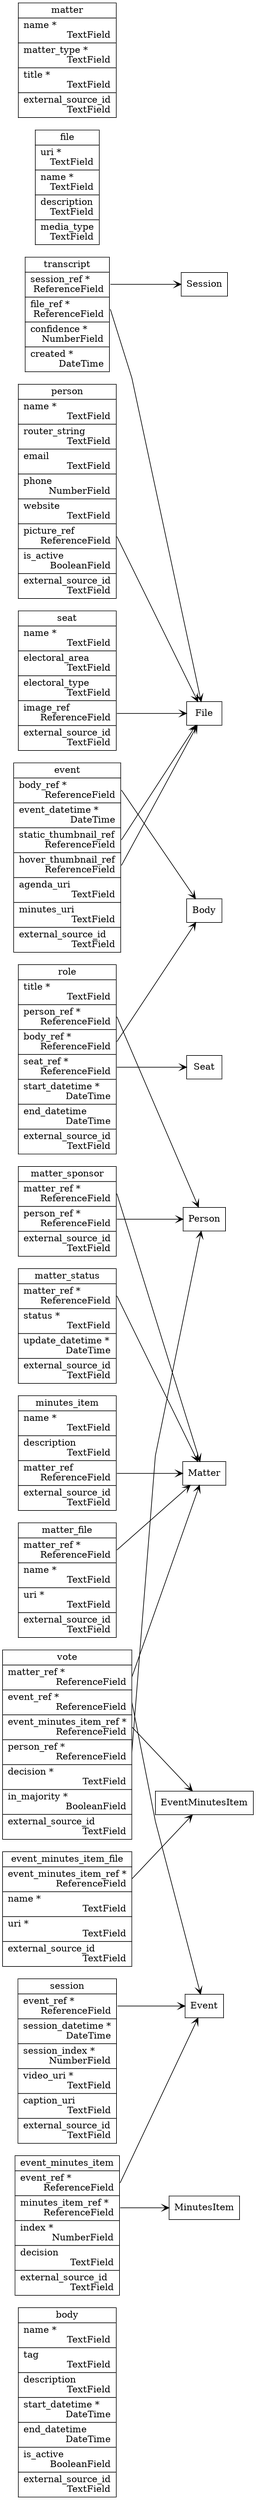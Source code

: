 // CDP Database Diagram
digraph {
	graph [bgcolor=transparent rankdir=LR splines=compound]
	node [fillcolor=white shape=record style=filled]
	edge [arrowhead=vee]
	body [label="body | name *\l  TextField\r|tag\l  TextField\r|description\l  TextField\r|start_datetime *\l  DateTime\r|end_datetime\l  DateTime\r|is_active\l  BooleanField\r|external_source_id\l  TextField\r"]
	event [label="event | <body_ref> body_ref *\l  ReferenceField\r|event_datetime *\l  DateTime\r|<static_thumbnail_ref> static_thumbnail_ref\l  ReferenceField\r|<hover_thumbnail_ref> hover_thumbnail_ref\l  ReferenceField\r|agenda_uri\l  TextField\r|minutes_uri\l  TextField\r|external_source_id\l  TextField\r"]
	event_minutes_item [label="event_minutes_item | <event_ref> event_ref *\l  ReferenceField\r|<minutes_item_ref> minutes_item_ref *\l  ReferenceField\r|index *\l  NumberField\r|decision\l  TextField\r|external_source_id\l  TextField\r"]
	event_minutes_item_file [label="event_minutes_item_file | <event_minutes_item_ref> event_minutes_item_ref *\l  ReferenceField\r|name *\l  TextField\r|uri *\l  TextField\r|external_source_id\l  TextField\r"]
	file [label="file | uri *\l  TextField\r|name *\l  TextField\r|description\l  TextField\r|media_type\l  TextField\r"]
	matter [label="matter | name *\l  TextField\r|matter_type *\l  TextField\r|title *\l  TextField\r|external_source_id\l  TextField\r"]
	matter_file [label="matter_file | <matter_ref> matter_ref *\l  ReferenceField\r|name *\l  TextField\r|uri *\l  TextField\r|external_source_id\l  TextField\r"]
	matter_sponsor [label="matter_sponsor | <matter_ref> matter_ref *\l  ReferenceField\r|<person_ref> person_ref *\l  ReferenceField\r|external_source_id\l  TextField\r"]
	matter_status [label="matter_status | <matter_ref> matter_ref *\l  ReferenceField\r|status *\l  TextField\r|update_datetime *\l  DateTime\r|external_source_id\l  TextField\r"]
	minutes_item [label="minutes_item | name *\l  TextField\r|description\l  TextField\r|<matter_ref> matter_ref\l  ReferenceField\r|external_source_id\l  TextField\r"]
	person [label="person | name *\l  TextField\r|router_string\l  TextField\r|email\l  TextField\r|phone\l  NumberField\r|website\l  TextField\r|<picture_ref> picture_ref\l  ReferenceField\r|is_active\l  BooleanField\r|external_source_id\l  TextField\r"]
	role [label="role | title *\l  TextField\r|<person_ref> person_ref *\l  ReferenceField\r|<body_ref> body_ref *\l  ReferenceField\r|<seat_ref> seat_ref *\l  ReferenceField\r|start_datetime *\l  DateTime\r|end_datetime\l  DateTime\r|external_source_id\l  TextField\r"]
	seat [label="seat | name *\l  TextField\r|electoral_area\l  TextField\r|electoral_type\l  TextField\r|<image_ref> image_ref\l  ReferenceField\r|external_source_id\l  TextField\r"]
	session [label="session | <event_ref> event_ref *\l  ReferenceField\r|session_datetime *\l  DateTime\r|session_index *\l  NumberField\r|video_uri *\l  TextField\r|caption_uri\l  TextField\r|external_source_id\l  TextField\r"]
	transcript [label="transcript | <session_ref> session_ref *\l  ReferenceField\r|<file_ref> file_ref *\l  ReferenceField\r|confidence *\l  NumberField\r|created *\l  DateTime\r"]
	vote [label="vote | <matter_ref> matter_ref *\l  ReferenceField\r|<event_ref> event_ref *\l  ReferenceField\r|<event_minutes_item_ref> event_minutes_item_ref *\l  ReferenceField\r|<person_ref> person_ref *\l  ReferenceField\r|decision *\l  TextField\r|in_majority *\l  BooleanField\r|external_source_id\l  TextField\r"]
	event:body_ref -> Body
	event:static_thumbnail_ref -> File
	event:hover_thumbnail_ref -> File
	event_minutes_item:event_ref -> Event
	event_minutes_item:minutes_item_ref -> MinutesItem
	event_minutes_item_file:event_minutes_item_ref -> EventMinutesItem
	matter_file:matter_ref -> Matter
	matter_sponsor:matter_ref -> Matter
	matter_sponsor:person_ref -> Person
	matter_status:matter_ref -> Matter
	minutes_item:matter_ref -> Matter
	person:picture_ref -> File
	role:person_ref -> Person
	role:body_ref -> Body
	role:seat_ref -> Seat
	seat:image_ref -> File
	session:event_ref -> Event
	transcript:session_ref -> Session
	transcript:file_ref -> File
	vote:matter_ref -> Matter
	vote:event_ref -> Event
	vote:event_minutes_item_ref -> EventMinutesItem
	vote:person_ref -> Person
}
